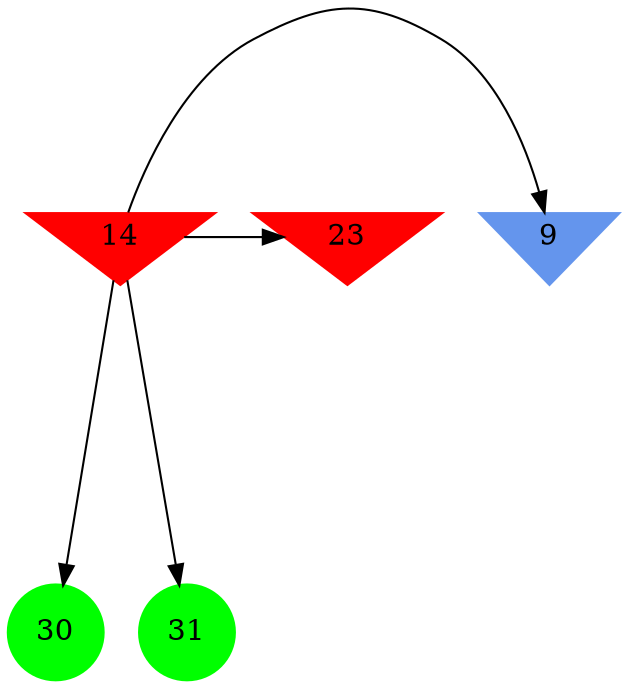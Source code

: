 digraph brain {
	ranksep=2.0;
	9 [shape=invtriangle,style=filled,color=cornflowerblue];
	14 [shape=invtriangle,style=filled,color=red];
	23 [shape=invtriangle,style=filled,color=red];
	30 [shape=circle,style=filled,color=green];
	31 [shape=circle,style=filled,color=green];
	14	->	23;
	14	->	31;
	14	->	30;
	14	->	9;
	{ rank=same; 9; 14; 23; }
	{ rank=same; }
	{ rank=same; 30; 31; }
}

